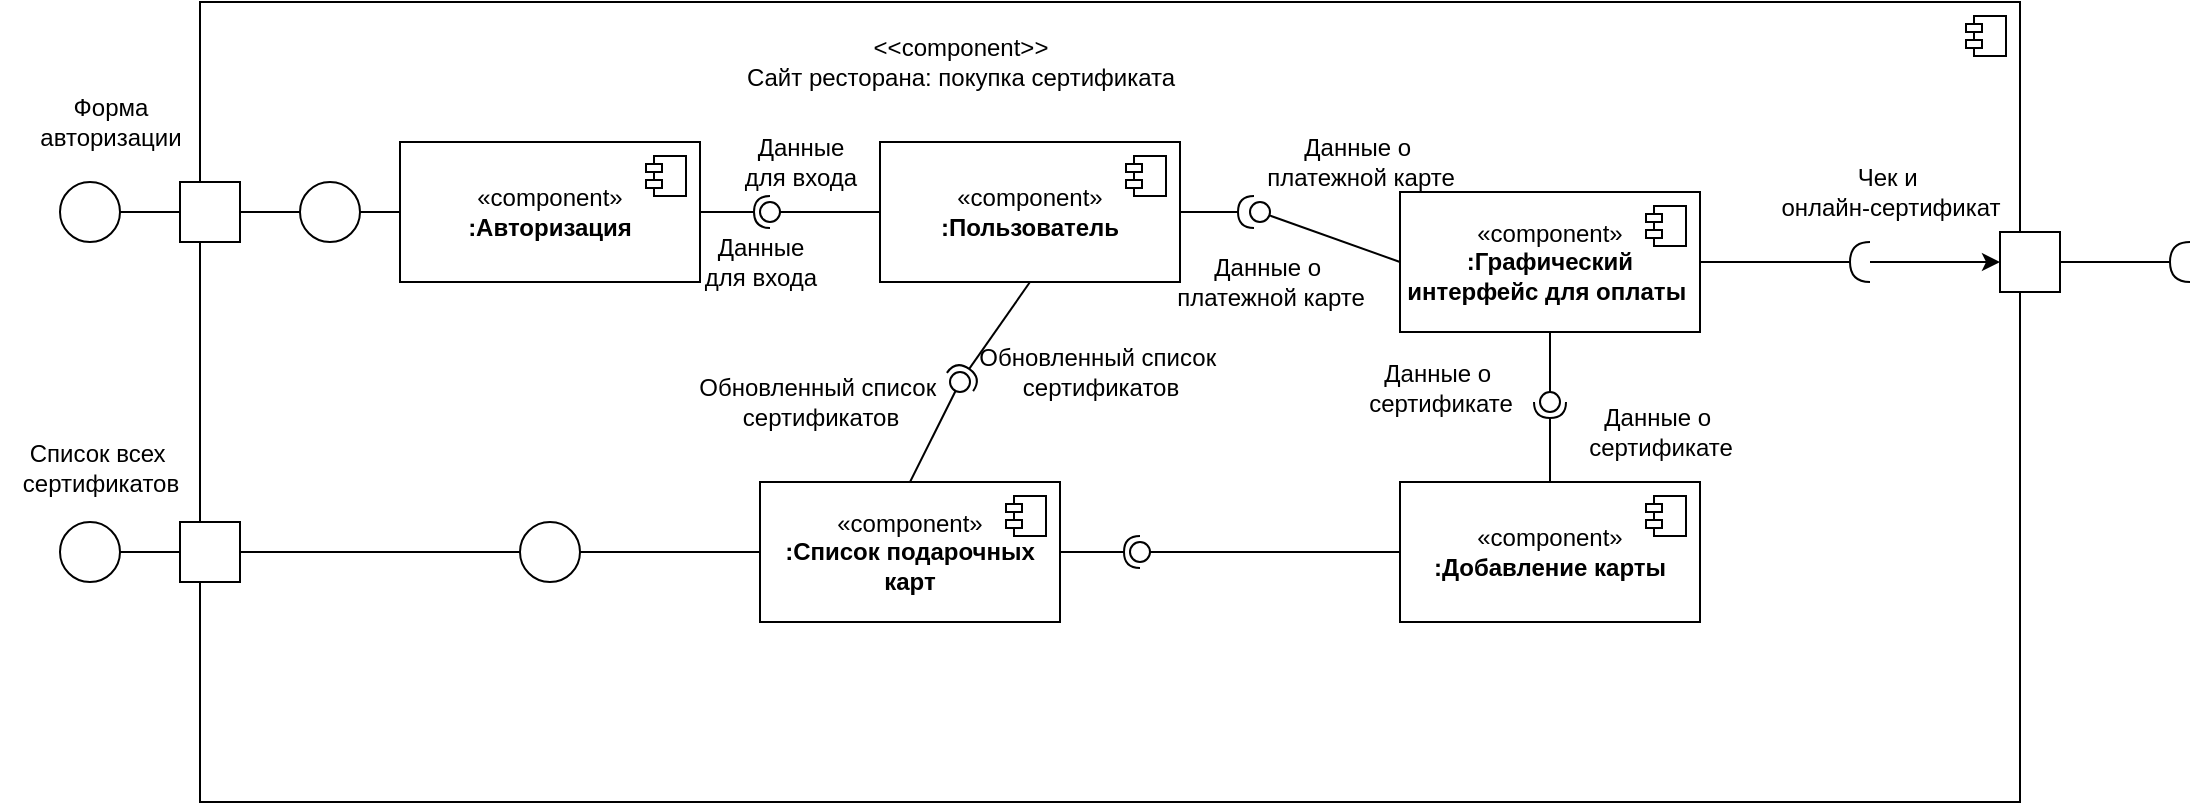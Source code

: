<mxfile version="27.0.5">
  <diagram name="Страница — 1" id="f4rjO96vfGerak0knMTz">
    <mxGraphModel dx="1962" dy="699" grid="1" gridSize="10" guides="1" tooltips="1" connect="1" arrows="1" fold="1" page="1" pageScale="1" pageWidth="827" pageHeight="1169" math="0" shadow="0">
      <root>
        <mxCell id="0" />
        <mxCell id="1" parent="0" />
        <mxCell id="j8q0sxAWrBPi4WEAubVv-4" value="" style="html=1;dropTarget=0;whiteSpace=wrap;" vertex="1" parent="1">
          <mxGeometry x="-680" y="40" width="910" height="400" as="geometry" />
        </mxCell>
        <mxCell id="j8q0sxAWrBPi4WEAubVv-5" value="" style="shape=module;jettyWidth=8;jettyHeight=4;" vertex="1" parent="j8q0sxAWrBPi4WEAubVv-4">
          <mxGeometry x="1" width="20" height="20" relative="1" as="geometry">
            <mxPoint x="-27" y="7" as="offset" />
          </mxGeometry>
        </mxCell>
        <mxCell id="j8q0sxAWrBPi4WEAubVv-11" value="" style="edgeStyle=orthogonalEdgeStyle;rounded=0;orthogonalLoop=1;jettySize=auto;html=1;endArrow=none;startFill=0;" edge="1" parent="1" source="j8q0sxAWrBPi4WEAubVv-6" target="j8q0sxAWrBPi4WEAubVv-7">
          <mxGeometry relative="1" as="geometry" />
        </mxCell>
        <mxCell id="j8q0sxAWrBPi4WEAubVv-6" value="" style="ellipse;" vertex="1" parent="1">
          <mxGeometry x="-750" y="130" width="30" height="30" as="geometry" />
        </mxCell>
        <mxCell id="j8q0sxAWrBPi4WEAubVv-71" style="edgeStyle=orthogonalEdgeStyle;rounded=0;orthogonalLoop=1;jettySize=auto;html=1;exitX=1;exitY=0.5;exitDx=0;exitDy=0;entryX=0;entryY=0.5;entryDx=0;entryDy=0;endArrow=none;startFill=0;" edge="1" parent="1" source="j8q0sxAWrBPi4WEAubVv-7" target="j8q0sxAWrBPi4WEAubVv-70">
          <mxGeometry relative="1" as="geometry" />
        </mxCell>
        <mxCell id="j8q0sxAWrBPi4WEAubVv-7" value="" style="html=1;rounded=0;" vertex="1" parent="1">
          <mxGeometry x="-690" y="130" width="30" height="30" as="geometry" />
        </mxCell>
        <mxCell id="j8q0sxAWrBPi4WEAubVv-10" value="Форма&lt;div&gt;авторизации&lt;/div&gt;" style="text;html=1;align=center;verticalAlign=middle;resizable=0;points=[];autosize=1;strokeColor=none;fillColor=none;" vertex="1" parent="1">
          <mxGeometry x="-770" y="80" width="90" height="40" as="geometry" />
        </mxCell>
        <mxCell id="j8q0sxAWrBPi4WEAubVv-12" value="«component»&lt;br&gt;&lt;b&gt;:Авторизация&lt;/b&gt;" style="html=1;dropTarget=0;whiteSpace=wrap;" vertex="1" parent="1">
          <mxGeometry x="-580" y="110" width="150" height="70" as="geometry" />
        </mxCell>
        <mxCell id="j8q0sxAWrBPi4WEAubVv-13" value="" style="shape=module;jettyWidth=8;jettyHeight=4;" vertex="1" parent="j8q0sxAWrBPi4WEAubVv-12">
          <mxGeometry x="1" width="20" height="20" relative="1" as="geometry">
            <mxPoint x="-27" y="7" as="offset" />
          </mxGeometry>
        </mxCell>
        <mxCell id="j8q0sxAWrBPi4WEAubVv-14" value="" style="rounded=0;orthogonalLoop=1;jettySize=auto;html=1;endArrow=halfCircle;endFill=0;endSize=6;strokeWidth=1;sketch=0;exitX=1;exitY=0.5;exitDx=0;exitDy=0;" edge="1" target="j8q0sxAWrBPi4WEAubVv-16" parent="1" source="j8q0sxAWrBPi4WEAubVv-12">
          <mxGeometry relative="1" as="geometry">
            <mxPoint x="-430" y="345" as="sourcePoint" />
          </mxGeometry>
        </mxCell>
        <mxCell id="j8q0sxAWrBPi4WEAubVv-15" value="" style="rounded=0;orthogonalLoop=1;jettySize=auto;html=1;endArrow=oval;endFill=0;sketch=0;sourcePerimeterSpacing=0;targetPerimeterSpacing=0;endSize=10;exitX=0;exitY=0.5;exitDx=0;exitDy=0;entryX=0.387;entryY=0.888;entryDx=0;entryDy=0;entryPerimeter=0;" edge="1" target="j8q0sxAWrBPi4WEAubVv-16" parent="1" source="j8q0sxAWrBPi4WEAubVv-17">
          <mxGeometry relative="1" as="geometry">
            <mxPoint x="-470" y="345" as="sourcePoint" />
            <mxPoint x="-359" y="90" as="targetPoint" />
          </mxGeometry>
        </mxCell>
        <mxCell id="j8q0sxAWrBPi4WEAubVv-16" value="" style="ellipse;whiteSpace=wrap;html=1;align=center;aspect=fixed;fillColor=none;strokeColor=none;resizable=0;perimeter=centerPerimeter;rotatable=0;allowArrows=0;points=[];outlineConnect=1;" vertex="1" parent="1">
          <mxGeometry x="-400" y="140" width="10" height="10" as="geometry" />
        </mxCell>
        <mxCell id="j8q0sxAWrBPi4WEAubVv-17" value="«component»&lt;br&gt;&lt;b&gt;:Пользователь&lt;/b&gt;" style="html=1;dropTarget=0;whiteSpace=wrap;" vertex="1" parent="1">
          <mxGeometry x="-340" y="110" width="150" height="70" as="geometry" />
        </mxCell>
        <mxCell id="j8q0sxAWrBPi4WEAubVv-18" value="" style="shape=module;jettyWidth=8;jettyHeight=4;" vertex="1" parent="j8q0sxAWrBPi4WEAubVv-17">
          <mxGeometry x="1" width="20" height="20" relative="1" as="geometry">
            <mxPoint x="-27" y="7" as="offset" />
          </mxGeometry>
        </mxCell>
        <mxCell id="j8q0sxAWrBPi4WEAubVv-20" value="Данные&lt;div&gt;для входа&lt;/div&gt;" style="text;html=1;align=center;verticalAlign=middle;resizable=0;points=[];autosize=1;strokeColor=none;fillColor=none;" vertex="1" parent="1">
          <mxGeometry x="-440" y="150" width="80" height="40" as="geometry" />
        </mxCell>
        <mxCell id="j8q0sxAWrBPi4WEAubVv-21" value="Данные&lt;div&gt;для входа&lt;/div&gt;" style="text;html=1;align=center;verticalAlign=middle;resizable=0;points=[];autosize=1;strokeColor=none;fillColor=none;" vertex="1" parent="1">
          <mxGeometry x="-420" y="100" width="80" height="40" as="geometry" />
        </mxCell>
        <mxCell id="j8q0sxAWrBPi4WEAubVv-56" style="edgeStyle=orthogonalEdgeStyle;rounded=0;orthogonalLoop=1;jettySize=auto;html=1;exitX=1;exitY=0.5;exitDx=0;exitDy=0;exitPerimeter=0;entryX=1;entryY=0.5;entryDx=0;entryDy=0;endArrow=none;startFill=0;" edge="1" parent="1" source="j8q0sxAWrBPi4WEAubVv-44" target="j8q0sxAWrBPi4WEAubVv-22">
          <mxGeometry relative="1" as="geometry">
            <mxPoint x="300" y="120" as="targetPoint" />
            <Array as="points" />
          </mxGeometry>
        </mxCell>
        <mxCell id="j8q0sxAWrBPi4WEAubVv-22" value="«component»&lt;br&gt;&lt;b&gt;:Графический интерфейс для оплаты&amp;nbsp;&lt;/b&gt;" style="html=1;dropTarget=0;whiteSpace=wrap;" vertex="1" parent="1">
          <mxGeometry x="-80" y="135" width="150" height="70" as="geometry" />
        </mxCell>
        <mxCell id="j8q0sxAWrBPi4WEAubVv-23" value="" style="shape=module;jettyWidth=8;jettyHeight=4;" vertex="1" parent="j8q0sxAWrBPi4WEAubVv-22">
          <mxGeometry x="1" width="20" height="20" relative="1" as="geometry">
            <mxPoint x="-27" y="7" as="offset" />
          </mxGeometry>
        </mxCell>
        <mxCell id="j8q0sxAWrBPi4WEAubVv-24" value="" style="rounded=0;orthogonalLoop=1;jettySize=auto;html=1;endArrow=halfCircle;endFill=0;endSize=6;strokeWidth=1;sketch=0;exitX=1;exitY=0.5;exitDx=0;exitDy=0;" edge="1" parent="1" source="j8q0sxAWrBPi4WEAubVv-17">
          <mxGeometry relative="1" as="geometry">
            <mxPoint x="-290" y="365" as="sourcePoint" />
            <mxPoint x="-153" y="145" as="targetPoint" />
          </mxGeometry>
        </mxCell>
        <mxCell id="j8q0sxAWrBPi4WEAubVv-25" value="" style="rounded=0;orthogonalLoop=1;jettySize=auto;html=1;endArrow=oval;endFill=0;sketch=0;sourcePerimeterSpacing=0;targetPerimeterSpacing=0;endSize=10;exitX=0;exitY=0.5;exitDx=0;exitDy=0;" edge="1" parent="1" source="j8q0sxAWrBPi4WEAubVv-22">
          <mxGeometry relative="1" as="geometry">
            <mxPoint x="-330" y="365" as="sourcePoint" />
            <mxPoint x="-150" y="145" as="targetPoint" />
          </mxGeometry>
        </mxCell>
        <mxCell id="j8q0sxAWrBPi4WEAubVv-26" value="" style="ellipse;whiteSpace=wrap;html=1;align=center;aspect=fixed;fillColor=none;strokeColor=none;resizable=0;perimeter=centerPerimeter;rotatable=0;allowArrows=0;points=[];outlineConnect=1;" vertex="1" parent="1">
          <mxGeometry x="-315" y="360" width="10" height="10" as="geometry" />
        </mxCell>
        <mxCell id="j8q0sxAWrBPi4WEAubVv-27" value="Данные о&amp;nbsp;&lt;div&gt;платежной&lt;span style=&quot;background-color: transparent; color: light-dark(rgb(0, 0, 0), rgb(255, 255, 255));&quot;&gt;&amp;nbsp;карте&lt;/span&gt;&lt;/div&gt;" style="text;html=1;align=center;verticalAlign=middle;resizable=0;points=[];autosize=1;strokeColor=none;fillColor=none;" vertex="1" parent="1">
          <mxGeometry x="-160" y="100" width="120" height="40" as="geometry" />
        </mxCell>
        <mxCell id="j8q0sxAWrBPi4WEAubVv-29" value="&amp;lt;&amp;lt;component&amp;gt;&amp;gt;&lt;br&gt;Сайт ресторана: покупка сертификата" style="text;html=1;align=center;verticalAlign=middle;resizable=0;points=[];autosize=1;strokeColor=none;fillColor=none;" vertex="1" parent="1">
          <mxGeometry x="-420" y="50" width="240" height="40" as="geometry" />
        </mxCell>
        <mxCell id="j8q0sxAWrBPi4WEAubVv-31" value="Данные о&amp;nbsp;&lt;div&gt;платежной&lt;span style=&quot;background-color: transparent; color: light-dark(rgb(0, 0, 0), rgb(255, 255, 255));&quot;&gt;&amp;nbsp;карте&lt;/span&gt;&lt;/div&gt;" style="text;html=1;align=center;verticalAlign=middle;resizable=0;points=[];autosize=1;strokeColor=none;fillColor=none;" vertex="1" parent="1">
          <mxGeometry x="-205" y="160" width="120" height="40" as="geometry" />
        </mxCell>
        <mxCell id="j8q0sxAWrBPi4WEAubVv-32" value="«component»&lt;br&gt;&lt;b&gt;:Добавление карты&lt;/b&gt;" style="html=1;dropTarget=0;whiteSpace=wrap;" vertex="1" parent="1">
          <mxGeometry x="-80" y="280" width="150" height="70" as="geometry" />
        </mxCell>
        <mxCell id="j8q0sxAWrBPi4WEAubVv-33" value="" style="shape=module;jettyWidth=8;jettyHeight=4;" vertex="1" parent="j8q0sxAWrBPi4WEAubVv-32">
          <mxGeometry x="1" width="20" height="20" relative="1" as="geometry">
            <mxPoint x="-27" y="7" as="offset" />
          </mxGeometry>
        </mxCell>
        <mxCell id="j8q0sxAWrBPi4WEAubVv-34" value="" style="rounded=0;orthogonalLoop=1;jettySize=auto;html=1;endArrow=halfCircle;endFill=0;endSize=6;strokeWidth=1;sketch=0;exitX=0.5;exitY=0;exitDx=0;exitDy=0;" edge="1" target="j8q0sxAWrBPi4WEAubVv-36" parent="1" source="j8q0sxAWrBPi4WEAubVv-32">
          <mxGeometry relative="1" as="geometry">
            <mxPoint x="-400" y="255" as="sourcePoint" />
          </mxGeometry>
        </mxCell>
        <mxCell id="j8q0sxAWrBPi4WEAubVv-35" value="" style="rounded=0;orthogonalLoop=1;jettySize=auto;html=1;endArrow=oval;endFill=0;sketch=0;sourcePerimeterSpacing=0;targetPerimeterSpacing=0;endSize=10;exitX=0.5;exitY=1;exitDx=0;exitDy=0;" edge="1" target="j8q0sxAWrBPi4WEAubVv-36" parent="1" source="j8q0sxAWrBPi4WEAubVv-22">
          <mxGeometry relative="1" as="geometry">
            <mxPoint x="-440" y="255" as="sourcePoint" />
          </mxGeometry>
        </mxCell>
        <mxCell id="j8q0sxAWrBPi4WEAubVv-36" value="" style="ellipse;whiteSpace=wrap;html=1;align=center;aspect=fixed;fillColor=none;strokeColor=none;resizable=0;perimeter=centerPerimeter;rotatable=0;allowArrows=0;points=[];outlineConnect=1;" vertex="1" parent="1">
          <mxGeometry x="-10" y="235" width="10" height="10" as="geometry" />
        </mxCell>
        <mxCell id="j8q0sxAWrBPi4WEAubVv-37" value="Данные о&amp;nbsp;&lt;div&gt;сертификате&lt;/div&gt;" style="text;html=1;align=center;verticalAlign=middle;resizable=0;points=[];autosize=1;strokeColor=none;fillColor=none;" vertex="1" parent="1">
          <mxGeometry x="-110" y="213" width="100" height="40" as="geometry" />
        </mxCell>
        <mxCell id="j8q0sxAWrBPi4WEAubVv-38" value="Данные о&amp;nbsp;&lt;div&gt;сертификате&lt;/div&gt;" style="text;html=1;align=center;verticalAlign=middle;resizable=0;points=[];autosize=1;strokeColor=none;fillColor=none;" vertex="1" parent="1">
          <mxGeometry y="235" width="100" height="40" as="geometry" />
        </mxCell>
        <mxCell id="j8q0sxAWrBPi4WEAubVv-39" value="«component»&lt;br&gt;&lt;b&gt;:Список подарочных карт&lt;/b&gt;" style="html=1;dropTarget=0;whiteSpace=wrap;" vertex="1" parent="1">
          <mxGeometry x="-400" y="280" width="150" height="70" as="geometry" />
        </mxCell>
        <mxCell id="j8q0sxAWrBPi4WEAubVv-40" value="" style="shape=module;jettyWidth=8;jettyHeight=4;" vertex="1" parent="j8q0sxAWrBPi4WEAubVv-39">
          <mxGeometry x="1" width="20" height="20" relative="1" as="geometry">
            <mxPoint x="-27" y="7" as="offset" />
          </mxGeometry>
        </mxCell>
        <mxCell id="j8q0sxAWrBPi4WEAubVv-41" value="" style="rounded=0;orthogonalLoop=1;jettySize=auto;html=1;endArrow=halfCircle;endFill=0;endSize=6;strokeWidth=1;sketch=0;exitX=1;exitY=0.5;exitDx=0;exitDy=0;" edge="1" parent="1" source="j8q0sxAWrBPi4WEAubVv-39">
          <mxGeometry relative="1" as="geometry">
            <mxPoint x="-450" y="255" as="sourcePoint" />
            <mxPoint x="-210" y="315" as="targetPoint" />
          </mxGeometry>
        </mxCell>
        <mxCell id="j8q0sxAWrBPi4WEAubVv-42" value="" style="rounded=0;orthogonalLoop=1;jettySize=auto;html=1;endArrow=oval;endFill=0;sketch=0;sourcePerimeterSpacing=0;targetPerimeterSpacing=0;endSize=10;exitX=0;exitY=0.5;exitDx=0;exitDy=0;" edge="1" parent="1" source="j8q0sxAWrBPi4WEAubVv-32">
          <mxGeometry relative="1" as="geometry">
            <mxPoint x="-490" y="255" as="sourcePoint" />
            <mxPoint x="-210" y="315" as="targetPoint" />
          </mxGeometry>
        </mxCell>
        <mxCell id="j8q0sxAWrBPi4WEAubVv-43" value="" style="ellipse;whiteSpace=wrap;html=1;align=center;aspect=fixed;fillColor=none;strokeColor=none;resizable=0;perimeter=centerPerimeter;rotatable=0;allowArrows=0;points=[];outlineConnect=1;" vertex="1" parent="1">
          <mxGeometry x="-475" y="250" width="10" height="10" as="geometry" />
        </mxCell>
        <mxCell id="j8q0sxAWrBPi4WEAubVv-67" style="edgeStyle=orthogonalEdgeStyle;rounded=0;orthogonalLoop=1;jettySize=auto;html=1;entryX=0;entryY=0.5;entryDx=0;entryDy=0;" edge="1" parent="1" source="j8q0sxAWrBPi4WEAubVv-44" target="j8q0sxAWrBPi4WEAubVv-54">
          <mxGeometry relative="1" as="geometry" />
        </mxCell>
        <mxCell id="j8q0sxAWrBPi4WEAubVv-44" value="" style="shape=requiredInterface;html=1;verticalLabelPosition=bottom;sketch=0;direction=south;rotation=90;" vertex="1" parent="1">
          <mxGeometry x="140" y="165" width="20" height="10" as="geometry" />
        </mxCell>
        <mxCell id="j8q0sxAWrBPi4WEAubVv-49" style="edgeStyle=orthogonalEdgeStyle;rounded=0;orthogonalLoop=1;jettySize=auto;html=1;exitX=1;exitY=0.5;exitDx=0;exitDy=0;entryX=0;entryY=0.5;entryDx=0;entryDy=0;endArrow=none;startFill=0;" edge="1" parent="1" source="j8q0sxAWrBPi4WEAubVv-47" target="j8q0sxAWrBPi4WEAubVv-48">
          <mxGeometry relative="1" as="geometry">
            <Array as="points">
              <mxPoint x="-710" y="315" />
              <mxPoint x="-710" y="315" />
            </Array>
          </mxGeometry>
        </mxCell>
        <mxCell id="j8q0sxAWrBPi4WEAubVv-47" value="" style="ellipse;" vertex="1" parent="1">
          <mxGeometry x="-750" y="300" width="30" height="30" as="geometry" />
        </mxCell>
        <mxCell id="j8q0sxAWrBPi4WEAubVv-50" style="edgeStyle=orthogonalEdgeStyle;rounded=0;orthogonalLoop=1;jettySize=auto;html=1;exitX=1;exitY=0.5;exitDx=0;exitDy=0;endArrow=none;startFill=0;" edge="1" parent="1" source="j8q0sxAWrBPi4WEAubVv-73" target="j8q0sxAWrBPi4WEAubVv-39">
          <mxGeometry relative="1" as="geometry" />
        </mxCell>
        <mxCell id="j8q0sxAWrBPi4WEAubVv-48" value="" style="html=1;rounded=0;" vertex="1" parent="1">
          <mxGeometry x="-690" y="300" width="30" height="30" as="geometry" />
        </mxCell>
        <mxCell id="j8q0sxAWrBPi4WEAubVv-51" value="Список всех&amp;nbsp;&lt;div&gt;сертификатов&lt;/div&gt;" style="text;html=1;align=center;verticalAlign=middle;resizable=0;points=[];autosize=1;strokeColor=none;fillColor=none;" vertex="1" parent="1">
          <mxGeometry x="-780" y="253" width="100" height="40" as="geometry" />
        </mxCell>
        <mxCell id="j8q0sxAWrBPi4WEAubVv-53" value="Чек и&amp;nbsp;&lt;div&gt;онлайн-сертификат&lt;/div&gt;" style="text;html=1;align=center;verticalAlign=middle;resizable=0;points=[];autosize=1;strokeColor=none;fillColor=none;" vertex="1" parent="1">
          <mxGeometry x="100" y="115" width="130" height="40" as="geometry" />
        </mxCell>
        <mxCell id="j8q0sxAWrBPi4WEAubVv-54" value="" style="html=1;rounded=0;" vertex="1" parent="1">
          <mxGeometry x="220" y="155" width="30" height="30" as="geometry" />
        </mxCell>
        <mxCell id="j8q0sxAWrBPi4WEAubVv-62" value="" style="rounded=0;orthogonalLoop=1;jettySize=auto;html=1;endArrow=halfCircle;endFill=0;endSize=6;strokeWidth=1;sketch=0;exitX=0.5;exitY=1;exitDx=0;exitDy=0;" edge="1" target="j8q0sxAWrBPi4WEAubVv-64" parent="1" source="j8q0sxAWrBPi4WEAubVv-17">
          <mxGeometry relative="1" as="geometry">
            <mxPoint x="-340" y="225" as="sourcePoint" />
          </mxGeometry>
        </mxCell>
        <mxCell id="j8q0sxAWrBPi4WEAubVv-63" value="" style="rounded=0;orthogonalLoop=1;jettySize=auto;html=1;endArrow=oval;endFill=0;sketch=0;sourcePerimeterSpacing=0;targetPerimeterSpacing=0;endSize=10;exitX=0.5;exitY=0;exitDx=0;exitDy=0;" edge="1" target="j8q0sxAWrBPi4WEAubVv-64" parent="1" source="j8q0sxAWrBPi4WEAubVv-39">
          <mxGeometry relative="1" as="geometry">
            <mxPoint x="-380" y="225" as="sourcePoint" />
          </mxGeometry>
        </mxCell>
        <mxCell id="j8q0sxAWrBPi4WEAubVv-64" value="" style="ellipse;whiteSpace=wrap;html=1;align=center;aspect=fixed;fillColor=none;strokeColor=none;resizable=0;perimeter=centerPerimeter;rotatable=0;allowArrows=0;points=[];outlineConnect=1;" vertex="1" parent="1">
          <mxGeometry x="-305" y="225" width="10" height="10" as="geometry" />
        </mxCell>
        <mxCell id="j8q0sxAWrBPi4WEAubVv-65" value="&lt;span style=&quot;text-wrap-mode: wrap;&quot;&gt;Обновленный список&amp;nbsp;&lt;/span&gt;&lt;div style=&quot;text-wrap-mode: wrap;&quot;&gt;сертификатов&lt;/div&gt;" style="text;html=1;align=center;verticalAlign=middle;resizable=0;points=[];autosize=1;strokeColor=none;fillColor=none;" vertex="1" parent="1">
          <mxGeometry x="-305" y="205" width="150" height="40" as="geometry" />
        </mxCell>
        <mxCell id="j8q0sxAWrBPi4WEAubVv-66" value="&lt;span style=&quot;text-wrap-mode: wrap;&quot;&gt;Обновленный список&amp;nbsp;&lt;/span&gt;&lt;div style=&quot;text-wrap-mode: wrap;&quot;&gt;сертификатов&lt;/div&gt;" style="text;html=1;align=center;verticalAlign=middle;resizable=0;points=[];autosize=1;strokeColor=none;fillColor=none;" vertex="1" parent="1">
          <mxGeometry x="-445" y="220" width="150" height="40" as="geometry" />
        </mxCell>
        <mxCell id="j8q0sxAWrBPi4WEAubVv-68" value="" style="shape=requiredInterface;html=1;verticalLabelPosition=bottom;sketch=0;direction=south;rotation=90;" vertex="1" parent="1">
          <mxGeometry x="300" y="165" width="20" height="10" as="geometry" />
        </mxCell>
        <mxCell id="j8q0sxAWrBPi4WEAubVv-69" style="edgeStyle=orthogonalEdgeStyle;rounded=0;orthogonalLoop=1;jettySize=auto;html=1;entryX=1;entryY=0.5;entryDx=0;entryDy=0;entryPerimeter=0;endArrow=none;startFill=0;" edge="1" parent="1" source="j8q0sxAWrBPi4WEAubVv-54" target="j8q0sxAWrBPi4WEAubVv-68">
          <mxGeometry relative="1" as="geometry" />
        </mxCell>
        <mxCell id="j8q0sxAWrBPi4WEAubVv-72" value="" style="edgeStyle=orthogonalEdgeStyle;rounded=0;orthogonalLoop=1;jettySize=auto;html=1;endArrow=none;startFill=0;" edge="1" parent="1" source="j8q0sxAWrBPi4WEAubVv-70" target="j8q0sxAWrBPi4WEAubVv-12">
          <mxGeometry relative="1" as="geometry" />
        </mxCell>
        <mxCell id="j8q0sxAWrBPi4WEAubVv-70" value="" style="ellipse;" vertex="1" parent="1">
          <mxGeometry x="-630" y="130" width="30" height="30" as="geometry" />
        </mxCell>
        <mxCell id="j8q0sxAWrBPi4WEAubVv-74" value="" style="edgeStyle=orthogonalEdgeStyle;rounded=0;orthogonalLoop=1;jettySize=auto;html=1;exitX=1;exitY=0.5;exitDx=0;exitDy=0;endArrow=none;startFill=0;" edge="1" parent="1" source="j8q0sxAWrBPi4WEAubVv-48" target="j8q0sxAWrBPi4WEAubVv-73">
          <mxGeometry relative="1" as="geometry">
            <mxPoint x="-660" y="315" as="sourcePoint" />
            <mxPoint x="-400" y="315" as="targetPoint" />
          </mxGeometry>
        </mxCell>
        <mxCell id="j8q0sxAWrBPi4WEAubVv-73" value="" style="ellipse;" vertex="1" parent="1">
          <mxGeometry x="-520" y="300" width="30" height="30" as="geometry" />
        </mxCell>
      </root>
    </mxGraphModel>
  </diagram>
</mxfile>
